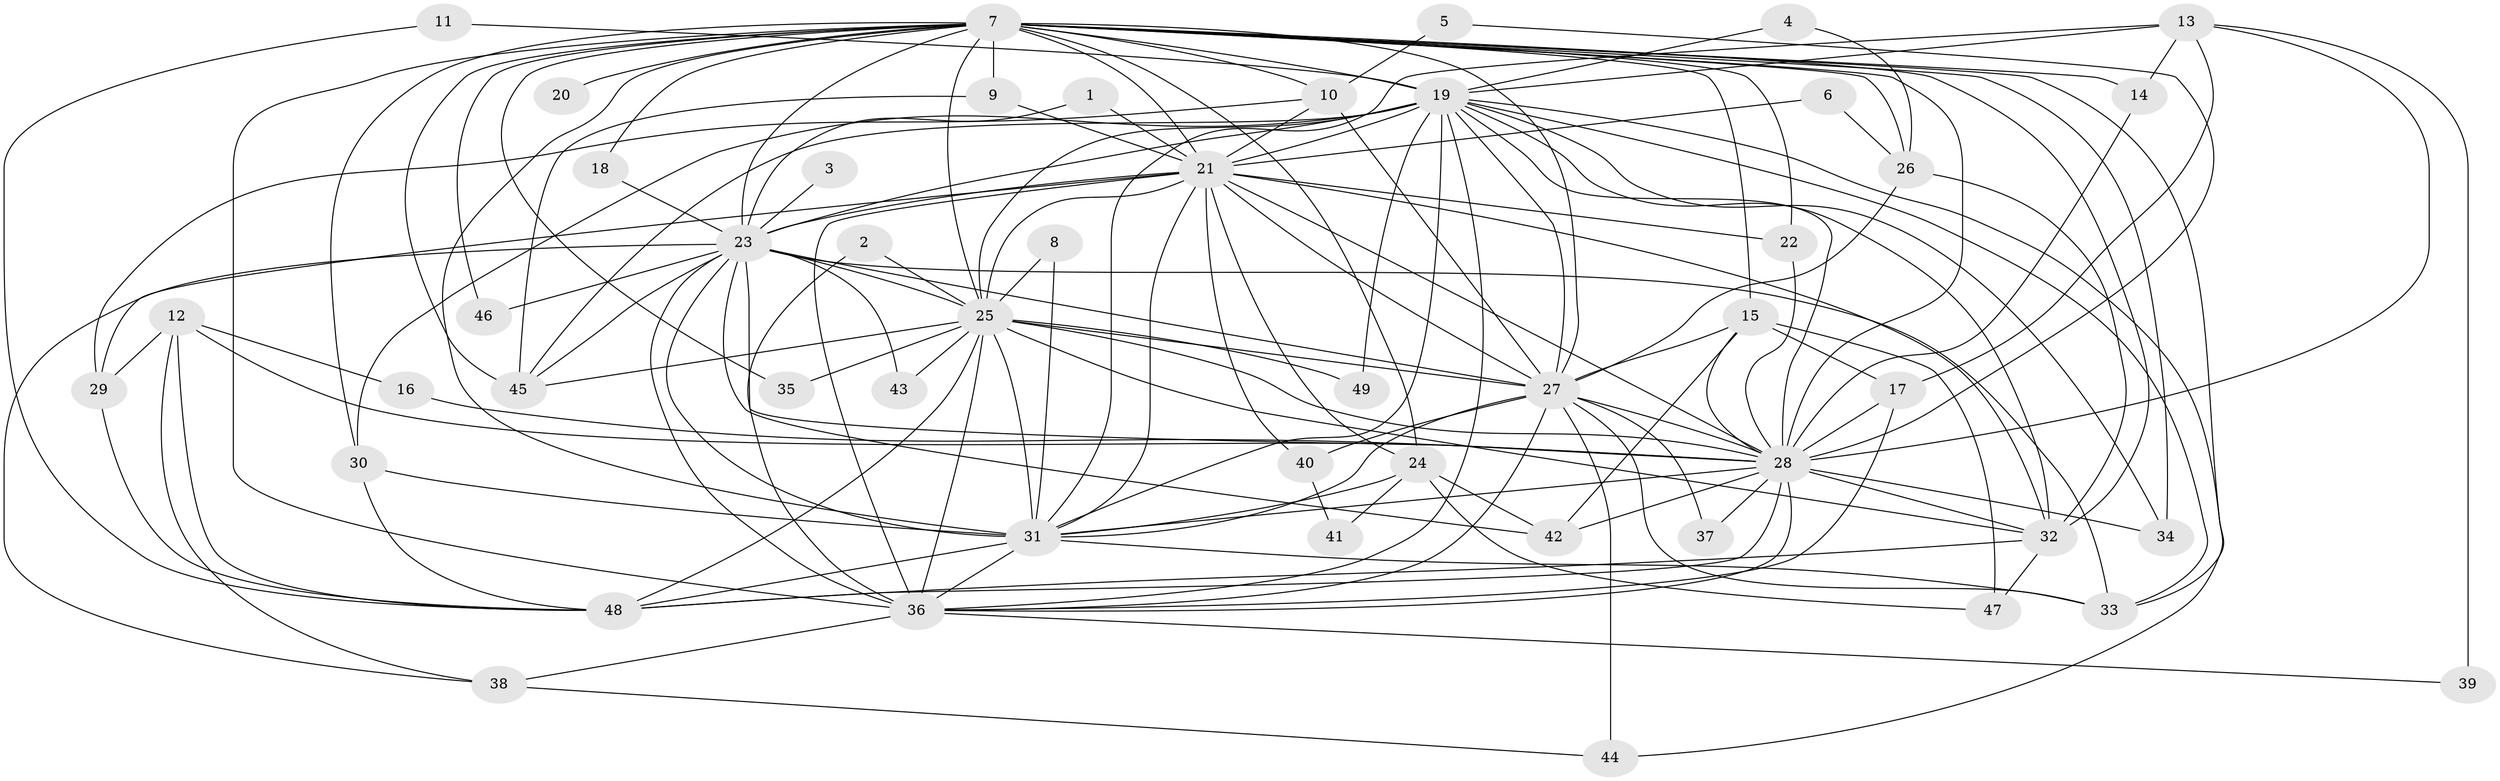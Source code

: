 // original degree distribution, {23: 0.01020408163265306, 16: 0.02040816326530612, 18: 0.02040816326530612, 17: 0.01020408163265306, 24: 0.02040816326530612, 13: 0.01020408163265306, 19: 0.01020408163265306, 3: 0.19387755102040816, 7: 0.01020408163265306, 6: 0.02040816326530612, 5: 0.08163265306122448, 4: 0.07142857142857142, 2: 0.5102040816326531, 10: 0.01020408163265306}
// Generated by graph-tools (version 1.1) at 2025/25/03/09/25 03:25:43]
// undirected, 49 vertices, 144 edges
graph export_dot {
graph [start="1"]
  node [color=gray90,style=filled];
  1;
  2;
  3;
  4;
  5;
  6;
  7;
  8;
  9;
  10;
  11;
  12;
  13;
  14;
  15;
  16;
  17;
  18;
  19;
  20;
  21;
  22;
  23;
  24;
  25;
  26;
  27;
  28;
  29;
  30;
  31;
  32;
  33;
  34;
  35;
  36;
  37;
  38;
  39;
  40;
  41;
  42;
  43;
  44;
  45;
  46;
  47;
  48;
  49;
  1 -- 21 [weight=1.0];
  1 -- 23 [weight=1.0];
  2 -- 25 [weight=1.0];
  2 -- 36 [weight=1.0];
  3 -- 23 [weight=1.0];
  4 -- 19 [weight=1.0];
  4 -- 26 [weight=1.0];
  5 -- 10 [weight=1.0];
  5 -- 28 [weight=1.0];
  6 -- 21 [weight=1.0];
  6 -- 26 [weight=1.0];
  7 -- 9 [weight=1.0];
  7 -- 10 [weight=2.0];
  7 -- 14 [weight=1.0];
  7 -- 15 [weight=1.0];
  7 -- 18 [weight=1.0];
  7 -- 19 [weight=2.0];
  7 -- 20 [weight=2.0];
  7 -- 21 [weight=2.0];
  7 -- 22 [weight=1.0];
  7 -- 23 [weight=4.0];
  7 -- 24 [weight=2.0];
  7 -- 25 [weight=2.0];
  7 -- 26 [weight=1.0];
  7 -- 27 [weight=2.0];
  7 -- 28 [weight=2.0];
  7 -- 30 [weight=1.0];
  7 -- 31 [weight=3.0];
  7 -- 32 [weight=1.0];
  7 -- 33 [weight=1.0];
  7 -- 34 [weight=1.0];
  7 -- 35 [weight=1.0];
  7 -- 36 [weight=3.0];
  7 -- 45 [weight=1.0];
  7 -- 46 [weight=1.0];
  8 -- 25 [weight=1.0];
  8 -- 31 [weight=1.0];
  9 -- 21 [weight=1.0];
  9 -- 45 [weight=1.0];
  10 -- 21 [weight=1.0];
  10 -- 27 [weight=1.0];
  10 -- 29 [weight=1.0];
  11 -- 19 [weight=1.0];
  11 -- 48 [weight=1.0];
  12 -- 16 [weight=1.0];
  12 -- 28 [weight=1.0];
  12 -- 29 [weight=1.0];
  12 -- 38 [weight=1.0];
  12 -- 48 [weight=1.0];
  13 -- 14 [weight=1.0];
  13 -- 17 [weight=1.0];
  13 -- 19 [weight=1.0];
  13 -- 28 [weight=1.0];
  13 -- 31 [weight=1.0];
  13 -- 39 [weight=1.0];
  14 -- 28 [weight=1.0];
  15 -- 17 [weight=1.0];
  15 -- 27 [weight=1.0];
  15 -- 28 [weight=1.0];
  15 -- 42 [weight=1.0];
  15 -- 47 [weight=1.0];
  16 -- 28 [weight=1.0];
  17 -- 28 [weight=1.0];
  17 -- 36 [weight=1.0];
  18 -- 23 [weight=1.0];
  19 -- 21 [weight=1.0];
  19 -- 23 [weight=1.0];
  19 -- 25 [weight=1.0];
  19 -- 27 [weight=1.0];
  19 -- 28 [weight=1.0];
  19 -- 30 [weight=1.0];
  19 -- 31 [weight=1.0];
  19 -- 32 [weight=1.0];
  19 -- 33 [weight=1.0];
  19 -- 34 [weight=1.0];
  19 -- 36 [weight=1.0];
  19 -- 44 [weight=1.0];
  19 -- 45 [weight=1.0];
  19 -- 49 [weight=1.0];
  21 -- 22 [weight=1.0];
  21 -- 23 [weight=2.0];
  21 -- 24 [weight=1.0];
  21 -- 25 [weight=1.0];
  21 -- 27 [weight=1.0];
  21 -- 28 [weight=1.0];
  21 -- 29 [weight=1.0];
  21 -- 31 [weight=1.0];
  21 -- 32 [weight=1.0];
  21 -- 36 [weight=1.0];
  21 -- 40 [weight=1.0];
  22 -- 28 [weight=1.0];
  23 -- 25 [weight=1.0];
  23 -- 27 [weight=3.0];
  23 -- 28 [weight=1.0];
  23 -- 31 [weight=1.0];
  23 -- 33 [weight=1.0];
  23 -- 36 [weight=1.0];
  23 -- 38 [weight=1.0];
  23 -- 42 [weight=1.0];
  23 -- 43 [weight=1.0];
  23 -- 45 [weight=1.0];
  23 -- 46 [weight=2.0];
  24 -- 31 [weight=1.0];
  24 -- 41 [weight=1.0];
  24 -- 42 [weight=1.0];
  24 -- 47 [weight=1.0];
  25 -- 27 [weight=1.0];
  25 -- 28 [weight=1.0];
  25 -- 31 [weight=1.0];
  25 -- 32 [weight=1.0];
  25 -- 35 [weight=1.0];
  25 -- 36 [weight=1.0];
  25 -- 43 [weight=1.0];
  25 -- 45 [weight=1.0];
  25 -- 48 [weight=1.0];
  25 -- 49 [weight=1.0];
  26 -- 27 [weight=1.0];
  26 -- 32 [weight=1.0];
  27 -- 28 [weight=1.0];
  27 -- 31 [weight=1.0];
  27 -- 33 [weight=1.0];
  27 -- 36 [weight=1.0];
  27 -- 37 [weight=1.0];
  27 -- 40 [weight=2.0];
  27 -- 44 [weight=1.0];
  28 -- 31 [weight=1.0];
  28 -- 32 [weight=1.0];
  28 -- 34 [weight=3.0];
  28 -- 36 [weight=2.0];
  28 -- 37 [weight=1.0];
  28 -- 42 [weight=1.0];
  28 -- 48 [weight=1.0];
  29 -- 48 [weight=2.0];
  30 -- 31 [weight=1.0];
  30 -- 48 [weight=1.0];
  31 -- 33 [weight=1.0];
  31 -- 36 [weight=1.0];
  31 -- 48 [weight=2.0];
  32 -- 47 [weight=1.0];
  32 -- 48 [weight=1.0];
  36 -- 38 [weight=1.0];
  36 -- 39 [weight=1.0];
  38 -- 44 [weight=1.0];
  40 -- 41 [weight=1.0];
}

